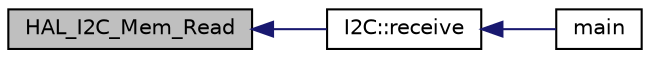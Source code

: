 digraph "HAL_I2C_Mem_Read"
{
  edge [fontname="Helvetica",fontsize="10",labelfontname="Helvetica",labelfontsize="10"];
  node [fontname="Helvetica",fontsize="10",shape=record];
  rankdir="LR";
  Node25 [label="HAL_I2C_Mem_Read",height=0.2,width=0.4,color="black", fillcolor="grey75", style="filled", fontcolor="black"];
  Node25 -> Node26 [dir="back",color="midnightblue",fontsize="10",style="solid",fontname="Helvetica"];
  Node26 [label="I2C::receive",height=0.2,width=0.4,color="black", fillcolor="white", style="filled",URL="$class_i2_c.html#a687c0929c22d41e5b4428d24e1208f51"];
  Node26 -> Node27 [dir="back",color="midnightblue",fontsize="10",style="solid",fontname="Helvetica"];
  Node27 [label="main",height=0.2,width=0.4,color="black", fillcolor="white", style="filled",URL="$tests_2cpp_2_i2_c_8cpp.html#ae66f6b31b5ad750f1fe042a706a4e3d4"];
}
